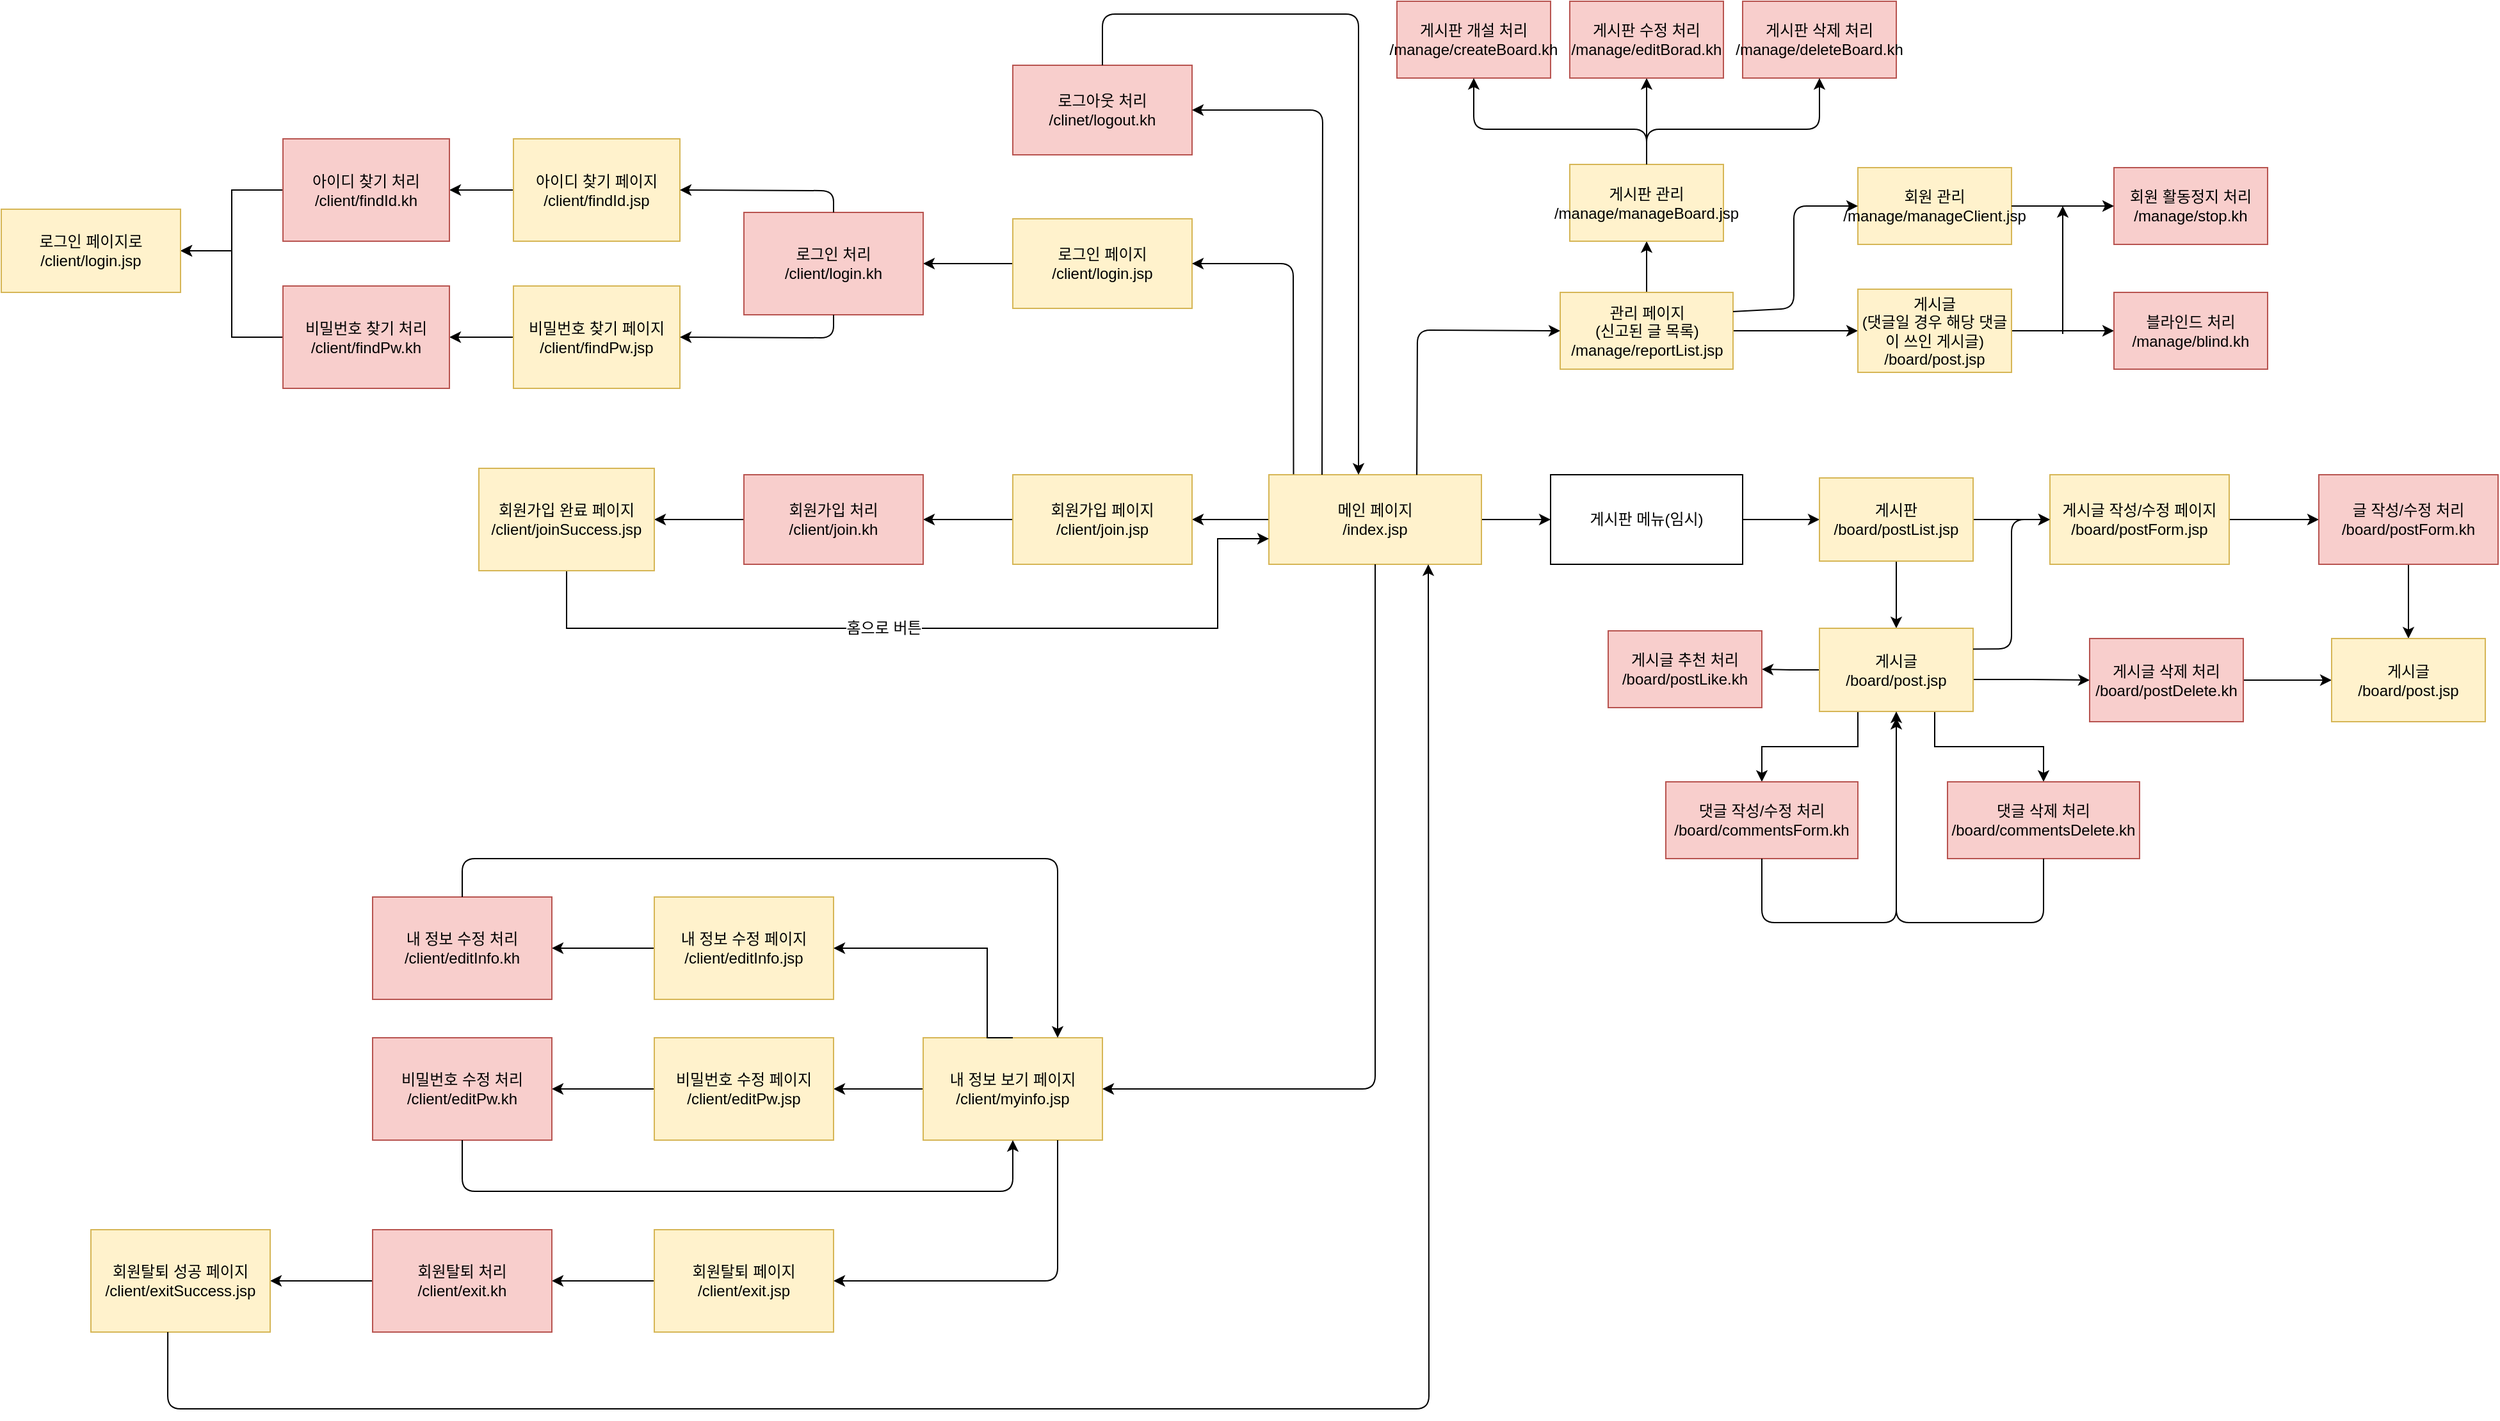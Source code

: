 <mxfile version="14.6.13" type="github">
  <diagram id="mC9mLiqQ_s6ltAapUeoM" name="Page-1">
    <mxGraphModel dx="2530" dy="1842" grid="1" gridSize="10" guides="1" tooltips="1" connect="1" arrows="1" fold="1" page="1" pageScale="1" pageWidth="827" pageHeight="1169" math="0" shadow="0">
      <root>
        <mxCell id="0" />
        <mxCell id="1" parent="0" />
        <mxCell id="nnKQ1JKZnjKHlzkCzVtV-10" value="" style="edgeStyle=orthogonalEdgeStyle;rounded=0;orthogonalLoop=1;jettySize=auto;html=1;" parent="1" source="joYM71LnYFRUX5e8SblC-1" target="Nu2AYAcBw3wLmnYxCcNV-2" edge="1">
          <mxGeometry relative="1" as="geometry" />
        </mxCell>
        <mxCell id="nnKQ1JKZnjKHlzkCzVtV-20" value="" style="edgeStyle=orthogonalEdgeStyle;rounded=0;orthogonalLoop=1;jettySize=auto;html=1;" parent="1" source="joYM71LnYFRUX5e8SblC-1" target="nnKQ1JKZnjKHlzkCzVtV-19" edge="1">
          <mxGeometry relative="1" as="geometry" />
        </mxCell>
        <mxCell id="joYM71LnYFRUX5e8SblC-1" value="&lt;div&gt;메인 페이지&lt;/div&gt;&lt;div&gt;/index.jsp&lt;br&gt;&lt;/div&gt;" style="rounded=0;whiteSpace=wrap;html=1;fillColor=#fff2cc;strokeColor=#d6b656;" parent="1" vertex="1">
          <mxGeometry x="450" y="250" width="166" height="70" as="geometry" />
        </mxCell>
        <mxCell id="Nu2AYAcBw3wLmnYxCcNV-13" value="" style="edgeStyle=orthogonalEdgeStyle;rounded=0;orthogonalLoop=1;jettySize=auto;html=1;" parent="1" source="Nu2AYAcBw3wLmnYxCcNV-1" target="Nu2AYAcBw3wLmnYxCcNV-12" edge="1">
          <mxGeometry relative="1" as="geometry" />
        </mxCell>
        <mxCell id="Nu2AYAcBw3wLmnYxCcNV-1" value="&lt;div&gt;로그인 페이지&lt;/div&gt;&lt;div&gt;/client/login.jsp&lt;br&gt;&lt;/div&gt;" style="rounded=0;whiteSpace=wrap;html=1;fillColor=#fff2cc;strokeColor=#d6b656;" parent="1" vertex="1">
          <mxGeometry x="250" y="50" width="140" height="70" as="geometry" />
        </mxCell>
        <mxCell id="Nu2AYAcBw3wLmnYxCcNV-6" value="" style="edgeStyle=orthogonalEdgeStyle;rounded=0;orthogonalLoop=1;jettySize=auto;html=1;" parent="1" source="Nu2AYAcBw3wLmnYxCcNV-2" target="Nu2AYAcBw3wLmnYxCcNV-5" edge="1">
          <mxGeometry relative="1" as="geometry" />
        </mxCell>
        <mxCell id="Nu2AYAcBw3wLmnYxCcNV-2" value="&lt;div&gt;회원가입 페이지&lt;/div&gt;&lt;div&gt;/client/join.jsp&lt;br&gt;&lt;/div&gt;" style="rounded=0;whiteSpace=wrap;html=1;fillColor=#fff2cc;strokeColor=#d6b656;" parent="1" vertex="1">
          <mxGeometry x="250" y="250" width="140" height="70" as="geometry" />
        </mxCell>
        <mxCell id="Nu2AYAcBw3wLmnYxCcNV-28" value="" style="edgeStyle=orthogonalEdgeStyle;rounded=0;orthogonalLoop=1;jettySize=auto;html=1;" parent="1" source="Nu2AYAcBw3wLmnYxCcNV-5" target="Nu2AYAcBw3wLmnYxCcNV-7" edge="1">
          <mxGeometry relative="1" as="geometry" />
        </mxCell>
        <mxCell id="Nu2AYAcBw3wLmnYxCcNV-5" value="&lt;div&gt;회원가입 처리&lt;br&gt;&lt;/div&gt;&lt;div&gt;/client/join.kh&lt;br&gt;&lt;/div&gt;" style="rounded=0;whiteSpace=wrap;html=1;fillColor=#f8cecc;strokeColor=#b85450;" parent="1" vertex="1">
          <mxGeometry x="40" y="250" width="140" height="70" as="geometry" />
        </mxCell>
        <mxCell id="Nu2AYAcBw3wLmnYxCcNV-10" value="&lt;font style=&quot;font-size: 12px&quot;&gt;홈으로 버튼&lt;/font&gt;" style="edgeStyle=orthogonalEdgeStyle;rounded=0;orthogonalLoop=1;jettySize=auto;html=1;exitX=0.5;exitY=0;exitDx=0;exitDy=0;" parent="1" source="Nu2AYAcBw3wLmnYxCcNV-7" edge="1">
          <mxGeometry relative="1" as="geometry">
            <mxPoint x="450" y="300" as="targetPoint" />
            <Array as="points">
              <mxPoint x="-98" y="370" />
              <mxPoint x="410" y="370" />
              <mxPoint x="410" y="300" />
              <mxPoint x="450" y="300" />
            </Array>
          </mxGeometry>
        </mxCell>
        <mxCell id="Nu2AYAcBw3wLmnYxCcNV-7" value="&lt;div&gt;회원가입 완료 페이지&lt;/div&gt;&lt;div&gt;/client/joinSuccess.jsp&lt;br&gt;&lt;/div&gt;" style="rounded=0;whiteSpace=wrap;html=1;fillColor=#fff2cc;strokeColor=#d6b656;" parent="1" vertex="1">
          <mxGeometry x="-167" y="245" width="137" height="80" as="geometry" />
        </mxCell>
        <mxCell id="Nu2AYAcBw3wLmnYxCcNV-12" value="&lt;div&gt;로그인 처리&lt;/div&gt;&lt;div&gt;/client/login.kh&lt;br&gt;&lt;/div&gt;" style="rounded=0;whiteSpace=wrap;html=1;fillColor=#f8cecc;strokeColor=#b85450;" parent="1" vertex="1">
          <mxGeometry x="40" y="45" width="140" height="80" as="geometry" />
        </mxCell>
        <mxCell id="Nu2AYAcBw3wLmnYxCcNV-21" value="" style="edgeStyle=orthogonalEdgeStyle;rounded=0;orthogonalLoop=1;jettySize=auto;html=1;" parent="1" source="Nu2AYAcBw3wLmnYxCcNV-15" target="Nu2AYAcBw3wLmnYxCcNV-17" edge="1">
          <mxGeometry relative="1" as="geometry" />
        </mxCell>
        <mxCell id="Nu2AYAcBw3wLmnYxCcNV-15" value="&lt;div&gt;아이디 찾기 페이지&lt;br&gt;&lt;/div&gt;&lt;div&gt;/client/findId.jsp&lt;br&gt;&lt;/div&gt;" style="rounded=0;whiteSpace=wrap;html=1;fillColor=#fff2cc;strokeColor=#d6b656;" parent="1" vertex="1">
          <mxGeometry x="-140" y="-12.5" width="130" height="80" as="geometry" />
        </mxCell>
        <mxCell id="Nu2AYAcBw3wLmnYxCcNV-22" value="" style="edgeStyle=orthogonalEdgeStyle;rounded=0;orthogonalLoop=1;jettySize=auto;html=1;" parent="1" source="Nu2AYAcBw3wLmnYxCcNV-16" target="Nu2AYAcBw3wLmnYxCcNV-18" edge="1">
          <mxGeometry relative="1" as="geometry" />
        </mxCell>
        <mxCell id="Nu2AYAcBw3wLmnYxCcNV-16" value="&lt;div&gt;비밀번호 찾기 페이지&lt;br&gt;&lt;/div&gt;&lt;div&gt;/client/findPw.jsp&lt;br&gt;&lt;/div&gt;" style="rounded=0;whiteSpace=wrap;html=1;fillColor=#fff2cc;strokeColor=#d6b656;" parent="1" vertex="1">
          <mxGeometry x="-140" y="102.5" width="130" height="80" as="geometry" />
        </mxCell>
        <mxCell id="Nu2AYAcBw3wLmnYxCcNV-25" value="" style="edgeStyle=orthogonalEdgeStyle;rounded=0;orthogonalLoop=1;jettySize=auto;html=1;" parent="1" source="Nu2AYAcBw3wLmnYxCcNV-17" target="Nu2AYAcBw3wLmnYxCcNV-24" edge="1">
          <mxGeometry relative="1" as="geometry" />
        </mxCell>
        <mxCell id="Nu2AYAcBw3wLmnYxCcNV-17" value="&lt;div&gt;아이디 찾기 처리&lt;br&gt;&lt;/div&gt;&lt;div&gt;/client/findId.kh&lt;br&gt;&lt;/div&gt;" style="rounded=0;whiteSpace=wrap;html=1;fillColor=#f8cecc;strokeColor=#b85450;" parent="1" vertex="1">
          <mxGeometry x="-320" y="-12.5" width="130" height="80" as="geometry" />
        </mxCell>
        <mxCell id="Nu2AYAcBw3wLmnYxCcNV-26" value="" style="edgeStyle=orthogonalEdgeStyle;rounded=0;orthogonalLoop=1;jettySize=auto;html=1;" parent="1" source="Nu2AYAcBw3wLmnYxCcNV-18" target="Nu2AYAcBw3wLmnYxCcNV-24" edge="1">
          <mxGeometry relative="1" as="geometry" />
        </mxCell>
        <mxCell id="Nu2AYAcBw3wLmnYxCcNV-18" value="&lt;div&gt;비밀번호 찾기 처리&lt;br&gt;&lt;/div&gt;&lt;div&gt;/client/findPw.kh&lt;br&gt;&lt;/div&gt;" style="rounded=0;whiteSpace=wrap;html=1;fillColor=#f8cecc;strokeColor=#b85450;" parent="1" vertex="1">
          <mxGeometry x="-320" y="102.5" width="130" height="80" as="geometry" />
        </mxCell>
        <mxCell id="Nu2AYAcBw3wLmnYxCcNV-24" value="&lt;div&gt;로그인 페이지로&lt;/div&gt;&lt;div&gt;/client/login.jsp&lt;br&gt;&lt;/div&gt;" style="rounded=0;whiteSpace=wrap;html=1;fillColor=#fff2cc;strokeColor=#d6b656;" parent="1" vertex="1">
          <mxGeometry x="-540" y="42.5" width="140" height="65" as="geometry" />
        </mxCell>
        <mxCell id="QGhlJYClcwNzzbrt0RkC-1" value="" style="edgeStyle=orthogonalEdgeStyle;rounded=0;orthogonalLoop=1;jettySize=auto;html=1;" parent="1" source="Nu2AYAcBw3wLmnYxCcNV-31" target="Nu2AYAcBw3wLmnYxCcNV-33" edge="1">
          <mxGeometry relative="1" as="geometry" />
        </mxCell>
        <mxCell id="Nu2AYAcBw3wLmnYxCcNV-31" value="&lt;div&gt;내 정보 보기 페이지&lt;br&gt;&lt;/div&gt;&lt;div&gt;/client/myinfo.jsp&lt;br&gt;&lt;/div&gt;" style="rounded=0;whiteSpace=wrap;html=1;fillColor=#fff2cc;strokeColor=#d6b656;" parent="1" vertex="1">
          <mxGeometry x="180" y="690" width="140" height="80" as="geometry" />
        </mxCell>
        <mxCell id="nnKQ1JKZnjKHlzkCzVtV-5" value="" style="edgeStyle=orthogonalEdgeStyle;rounded=0;orthogonalLoop=1;jettySize=auto;html=1;" parent="1" source="Nu2AYAcBw3wLmnYxCcNV-32" target="Nu2AYAcBw3wLmnYxCcNV-37" edge="1">
          <mxGeometry relative="1" as="geometry" />
        </mxCell>
        <mxCell id="Nu2AYAcBw3wLmnYxCcNV-32" value="&lt;div&gt;회원탈퇴 페이지&lt;br&gt;&lt;/div&gt;&lt;div&gt;/client/exit.jsp&lt;br&gt;&lt;/div&gt;" style="rounded=0;whiteSpace=wrap;html=1;fillColor=#fff2cc;strokeColor=#d6b656;" parent="1" vertex="1">
          <mxGeometry x="-30" y="840" width="140" height="80" as="geometry" />
        </mxCell>
        <mxCell id="QGhlJYClcwNzzbrt0RkC-2" value="" style="edgeStyle=orthogonalEdgeStyle;rounded=0;orthogonalLoop=1;jettySize=auto;html=1;" parent="1" source="Nu2AYAcBw3wLmnYxCcNV-33" target="Nu2AYAcBw3wLmnYxCcNV-36" edge="1">
          <mxGeometry relative="1" as="geometry" />
        </mxCell>
        <mxCell id="Nu2AYAcBw3wLmnYxCcNV-33" value="&lt;div&gt;비밀번호 수정 페이지&lt;br&gt;&lt;/div&gt;&lt;div&gt;/client/editPw.jsp&lt;br&gt;&lt;/div&gt;" style="rounded=0;whiteSpace=wrap;html=1;fillColor=#fff2cc;strokeColor=#d6b656;" parent="1" vertex="1">
          <mxGeometry x="-30" y="690" width="140" height="80" as="geometry" />
        </mxCell>
        <mxCell id="QGhlJYClcwNzzbrt0RkC-6" value="" style="edgeStyle=orthogonalEdgeStyle;rounded=0;orthogonalLoop=1;jettySize=auto;html=1;" parent="1" source="Nu2AYAcBw3wLmnYxCcNV-34" target="Nu2AYAcBw3wLmnYxCcNV-35" edge="1">
          <mxGeometry relative="1" as="geometry" />
        </mxCell>
        <mxCell id="Nu2AYAcBw3wLmnYxCcNV-34" value="&lt;div&gt;내 정보 수정 페이지&lt;br&gt;&lt;/div&gt;&lt;div&gt;/client/editInfo.jsp&lt;br&gt;&lt;/div&gt;" style="rounded=0;whiteSpace=wrap;html=1;fillColor=#fff2cc;strokeColor=#d6b656;" parent="1" vertex="1">
          <mxGeometry x="-30" y="580" width="140" height="80" as="geometry" />
        </mxCell>
        <mxCell id="Nu2AYAcBw3wLmnYxCcNV-35" value="&lt;div&gt;내 정보 수정 처리&lt;br&gt;&lt;/div&gt;&lt;div&gt;/client/editInfo.kh&lt;br&gt;&lt;/div&gt;" style="rounded=0;whiteSpace=wrap;html=1;fillColor=#f8cecc;strokeColor=#b85450;" parent="1" vertex="1">
          <mxGeometry x="-250" y="580" width="140" height="80" as="geometry" />
        </mxCell>
        <mxCell id="Nu2AYAcBw3wLmnYxCcNV-36" value="&lt;div&gt;비밀번호 수정 처리&lt;br&gt;&lt;/div&gt;&lt;div&gt;/client/editPw.kh&lt;br&gt;&lt;/div&gt;" style="rounded=0;whiteSpace=wrap;html=1;fillColor=#f8cecc;strokeColor=#b85450;" parent="1" vertex="1">
          <mxGeometry x="-250" y="690" width="140" height="80" as="geometry" />
        </mxCell>
        <mxCell id="nnKQ1JKZnjKHlzkCzVtV-7" value="" style="edgeStyle=orthogonalEdgeStyle;rounded=0;orthogonalLoop=1;jettySize=auto;html=1;" parent="1" source="Nu2AYAcBw3wLmnYxCcNV-37" target="nnKQ1JKZnjKHlzkCzVtV-6" edge="1">
          <mxGeometry relative="1" as="geometry" />
        </mxCell>
        <mxCell id="Nu2AYAcBw3wLmnYxCcNV-37" value="&lt;div&gt;회원탈퇴 처리&lt;br&gt;&lt;/div&gt;&lt;div&gt;/client/exit.kh&lt;br&gt;&lt;/div&gt;" style="rounded=0;whiteSpace=wrap;html=1;fillColor=#f8cecc;strokeColor=#b85450;" parent="1" vertex="1">
          <mxGeometry x="-250" y="840" width="140" height="80" as="geometry" />
        </mxCell>
        <mxCell id="QGhlJYClcwNzzbrt0RkC-5" value="" style="endArrow=classic;html=1;rounded=0;edgeStyle=orthogonalEdgeStyle;exitX=0.5;exitY=0;exitDx=0;exitDy=0;entryX=1;entryY=0.5;entryDx=0;entryDy=0;" parent="1" source="Nu2AYAcBw3wLmnYxCcNV-31" target="Nu2AYAcBw3wLmnYxCcNV-34" edge="1">
          <mxGeometry width="50" height="50" relative="1" as="geometry">
            <mxPoint x="200" y="625" as="sourcePoint" />
            <mxPoint x="250" y="575" as="targetPoint" />
            <Array as="points">
              <mxPoint x="230" y="690" />
              <mxPoint x="230" y="620" />
            </Array>
          </mxGeometry>
        </mxCell>
        <mxCell id="nnKQ1JKZnjKHlzkCzVtV-1" value="" style="endArrow=classic;html=1;exitX=0.5;exitY=1;exitDx=0;exitDy=0;entryX=1;entryY=0.5;entryDx=0;entryDy=0;" parent="1" source="joYM71LnYFRUX5e8SblC-1" target="Nu2AYAcBw3wLmnYxCcNV-31" edge="1">
          <mxGeometry width="50" height="50" relative="1" as="geometry">
            <mxPoint x="550" y="620" as="sourcePoint" />
            <mxPoint x="460" y="730" as="targetPoint" />
            <Array as="points">
              <mxPoint x="533" y="730" />
            </Array>
          </mxGeometry>
        </mxCell>
        <mxCell id="nnKQ1JKZnjKHlzkCzVtV-2" value="" style="endArrow=classic;html=1;exitX=0.5;exitY=0;exitDx=0;exitDy=0;entryX=0.75;entryY=0;entryDx=0;entryDy=0;" parent="1" source="Nu2AYAcBw3wLmnYxCcNV-35" target="Nu2AYAcBw3wLmnYxCcNV-31" edge="1">
          <mxGeometry width="50" height="50" relative="1" as="geometry">
            <mxPoint x="-350" y="585" as="sourcePoint" />
            <mxPoint x="-300" y="535" as="targetPoint" />
            <Array as="points">
              <mxPoint x="-180" y="550" />
              <mxPoint x="285" y="550" />
            </Array>
          </mxGeometry>
        </mxCell>
        <mxCell id="nnKQ1JKZnjKHlzkCzVtV-3" value="" style="endArrow=classic;html=1;exitX=0.5;exitY=1;exitDx=0;exitDy=0;entryX=0.5;entryY=1;entryDx=0;entryDy=0;" parent="1" source="Nu2AYAcBw3wLmnYxCcNV-36" target="Nu2AYAcBw3wLmnYxCcNV-31" edge="1">
          <mxGeometry width="50" height="50" relative="1" as="geometry">
            <mxPoint x="16" y="843" as="sourcePoint" />
            <mxPoint x="66" y="793" as="targetPoint" />
            <Array as="points">
              <mxPoint x="-180" y="810" />
              <mxPoint x="250" y="810" />
            </Array>
          </mxGeometry>
        </mxCell>
        <mxCell id="nnKQ1JKZnjKHlzkCzVtV-4" value="" style="endArrow=classic;html=1;exitX=0.75;exitY=1;exitDx=0;exitDy=0;entryX=1;entryY=0.5;entryDx=0;entryDy=0;" parent="1" source="Nu2AYAcBw3wLmnYxCcNV-31" target="Nu2AYAcBw3wLmnYxCcNV-32" edge="1">
          <mxGeometry width="50" height="50" relative="1" as="geometry">
            <mxPoint x="226.5" y="910" as="sourcePoint" />
            <mxPoint x="276.5" y="860" as="targetPoint" />
            <Array as="points">
              <mxPoint x="285" y="880" />
            </Array>
          </mxGeometry>
        </mxCell>
        <mxCell id="nnKQ1JKZnjKHlzkCzVtV-6" value="&lt;div&gt;회원탈퇴 성공 페이지&lt;/div&gt;&lt;div&gt;/client/exitSuccess.jsp&lt;br&gt;&lt;/div&gt;" style="rounded=0;whiteSpace=wrap;html=1;fillColor=#fff2cc;strokeColor=#d6b656;" parent="1" vertex="1">
          <mxGeometry x="-470" y="840" width="140" height="80" as="geometry" />
        </mxCell>
        <mxCell id="nnKQ1JKZnjKHlzkCzVtV-8" value="" style="endArrow=classic;html=1;exitX=0.429;exitY=1;exitDx=0;exitDy=0;exitPerimeter=0;entryX=0.75;entryY=1;entryDx=0;entryDy=0;" parent="1" source="nnKQ1JKZnjKHlzkCzVtV-6" target="joYM71LnYFRUX5e8SblC-1" edge="1">
          <mxGeometry width="50" height="50" relative="1" as="geometry">
            <mxPoint x="-320" y="1010" as="sourcePoint" />
            <mxPoint x="440" y="880" as="targetPoint" />
            <Array as="points">
              <mxPoint x="-410" y="980" />
              <mxPoint x="575" y="980" />
            </Array>
          </mxGeometry>
        </mxCell>
        <mxCell id="nnKQ1JKZnjKHlzkCzVtV-11" value="" style="endArrow=classic;html=1;entryX=1;entryY=0.5;entryDx=0;entryDy=0;" parent="1" source="Nu2AYAcBw3wLmnYxCcNV-12" target="Nu2AYAcBw3wLmnYxCcNV-15" edge="1">
          <mxGeometry width="50" height="50" relative="1" as="geometry">
            <mxPoint x="50" y="10" as="sourcePoint" />
            <mxPoint x="100" y="-40" as="targetPoint" />
            <Array as="points">
              <mxPoint x="110" y="28" />
            </Array>
          </mxGeometry>
        </mxCell>
        <mxCell id="nnKQ1JKZnjKHlzkCzVtV-12" value="" style="endArrow=classic;html=1;exitX=0.5;exitY=1;exitDx=0;exitDy=0;entryX=1;entryY=0.5;entryDx=0;entryDy=0;" parent="1" source="Nu2AYAcBw3wLmnYxCcNV-12" target="Nu2AYAcBw3wLmnYxCcNV-16" edge="1">
          <mxGeometry width="50" height="50" relative="1" as="geometry">
            <mxPoint x="50" y="10" as="sourcePoint" />
            <mxPoint x="100" y="-40" as="targetPoint" />
            <Array as="points">
              <mxPoint x="110" y="143" />
            </Array>
          </mxGeometry>
        </mxCell>
        <mxCell id="nnKQ1JKZnjKHlzkCzVtV-15" value="" style="endArrow=classic;html=1;exitX=0.116;exitY=-0.005;exitDx=0;exitDy=0;exitPerimeter=0;entryX=1;entryY=0.5;entryDx=0;entryDy=0;" parent="1" source="joYM71LnYFRUX5e8SblC-1" target="Nu2AYAcBw3wLmnYxCcNV-1" edge="1">
          <mxGeometry width="50" height="50" relative="1" as="geometry">
            <mxPoint x="380" y="10" as="sourcePoint" />
            <mxPoint x="550" y="-140" as="targetPoint" />
            <Array as="points">
              <mxPoint x="469" y="85" />
            </Array>
          </mxGeometry>
        </mxCell>
        <mxCell id="nnKQ1JKZnjKHlzkCzVtV-16" value="&lt;div&gt;로그아웃 처리&lt;/div&gt;&lt;div&gt;/clinet/logout.kh&lt;br&gt;&lt;/div&gt;" style="rounded=0;whiteSpace=wrap;html=1;fillColor=#f8cecc;strokeColor=#b85450;" parent="1" vertex="1">
          <mxGeometry x="250" y="-70" width="140" height="70" as="geometry" />
        </mxCell>
        <mxCell id="nnKQ1JKZnjKHlzkCzVtV-17" value="" style="endArrow=classic;html=1;exitX=0.25;exitY=0;exitDx=0;exitDy=0;entryX=1;entryY=0.5;entryDx=0;entryDy=0;" parent="1" source="joYM71LnYFRUX5e8SblC-1" target="nnKQ1JKZnjKHlzkCzVtV-16" edge="1">
          <mxGeometry width="50" height="50" relative="1" as="geometry">
            <mxPoint x="520" y="-30" as="sourcePoint" />
            <mxPoint x="590" y="-100" as="targetPoint" />
            <Array as="points">
              <mxPoint x="492" y="-35" />
            </Array>
          </mxGeometry>
        </mxCell>
        <mxCell id="nnKQ1JKZnjKHlzkCzVtV-18" value="" style="endArrow=classic;html=1;exitX=0.5;exitY=0;exitDx=0;exitDy=0;" parent="1" source="nnKQ1JKZnjKHlzkCzVtV-16" edge="1">
          <mxGeometry width="50" height="50" relative="1" as="geometry">
            <mxPoint x="470" y="-110" as="sourcePoint" />
            <mxPoint x="520" y="250" as="targetPoint" />
            <Array as="points">
              <mxPoint x="320" y="-110" />
              <mxPoint x="520" y="-110" />
            </Array>
          </mxGeometry>
        </mxCell>
        <mxCell id="R1qjKSbSTeQgbjsGCtFt-1" value="" style="edgeStyle=orthogonalEdgeStyle;rounded=0;orthogonalLoop=1;jettySize=auto;html=1;" parent="1" source="nnKQ1JKZnjKHlzkCzVtV-19" target="nnKQ1JKZnjKHlzkCzVtV-21" edge="1">
          <mxGeometry relative="1" as="geometry" />
        </mxCell>
        <mxCell id="nnKQ1JKZnjKHlzkCzVtV-19" value="게시판 메뉴(임시)" style="rounded=0;whiteSpace=wrap;html=1;" parent="1" vertex="1">
          <mxGeometry x="670" y="250" width="150" height="70" as="geometry" />
        </mxCell>
        <mxCell id="R1qjKSbSTeQgbjsGCtFt-2" value="" style="edgeStyle=orthogonalEdgeStyle;rounded=0;orthogonalLoop=1;jettySize=auto;html=1;" parent="1" source="nnKQ1JKZnjKHlzkCzVtV-21" target="nnKQ1JKZnjKHlzkCzVtV-22" edge="1">
          <mxGeometry relative="1" as="geometry" />
        </mxCell>
        <mxCell id="R1qjKSbSTeQgbjsGCtFt-3" value="" style="edgeStyle=orthogonalEdgeStyle;rounded=0;orthogonalLoop=1;jettySize=auto;html=1;" parent="1" source="nnKQ1JKZnjKHlzkCzVtV-21" target="nnKQ1JKZnjKHlzkCzVtV-24" edge="1">
          <mxGeometry relative="1" as="geometry" />
        </mxCell>
        <mxCell id="nnKQ1JKZnjKHlzkCzVtV-21" value="&lt;div&gt;게시판&lt;/div&gt;&lt;div&gt;/board/postList.jsp&lt;/div&gt;" style="rounded=0;whiteSpace=wrap;html=1;fillColor=#fff2cc;strokeColor=#d6b656;" parent="1" vertex="1">
          <mxGeometry x="880" y="252.5" width="120" height="65" as="geometry" />
        </mxCell>
        <mxCell id="R1qjKSbSTeQgbjsGCtFt-4" value="" style="edgeStyle=orthogonalEdgeStyle;rounded=0;orthogonalLoop=1;jettySize=auto;html=1;" parent="1" source="nnKQ1JKZnjKHlzkCzVtV-22" target="nnKQ1JKZnjKHlzkCzVtV-23" edge="1">
          <mxGeometry relative="1" as="geometry" />
        </mxCell>
        <mxCell id="R1qjKSbSTeQgbjsGCtFt-5" value="" style="edgeStyle=orthogonalEdgeStyle;rounded=0;orthogonalLoop=1;jettySize=auto;html=1;exitX=1;exitY=0.615;exitDx=0;exitDy=0;exitPerimeter=0;" parent="1" source="nnKQ1JKZnjKHlzkCzVtV-24" target="nnKQ1JKZnjKHlzkCzVtV-25" edge="1">
          <mxGeometry relative="1" as="geometry">
            <mxPoint x="1010" y="413" as="sourcePoint" />
          </mxGeometry>
        </mxCell>
        <mxCell id="nnKQ1JKZnjKHlzkCzVtV-22" value="&lt;div&gt;게시글 작성/수정 페이지&lt;/div&gt;&lt;div&gt;/board/postForm.jsp&lt;br&gt;&lt;/div&gt;" style="rounded=0;whiteSpace=wrap;html=1;fillColor=#fff2cc;strokeColor=#d6b656;" parent="1" vertex="1">
          <mxGeometry x="1060" y="250" width="140" height="70" as="geometry" />
        </mxCell>
        <mxCell id="R1qjKSbSTeQgbjsGCtFt-13" value="" style="edgeStyle=orthogonalEdgeStyle;rounded=0;orthogonalLoop=1;jettySize=auto;html=1;" parent="1" source="nnKQ1JKZnjKHlzkCzVtV-23" target="R1qjKSbSTeQgbjsGCtFt-12" edge="1">
          <mxGeometry relative="1" as="geometry" />
        </mxCell>
        <mxCell id="nnKQ1JKZnjKHlzkCzVtV-23" value="&lt;div&gt;글 작성/수정 처리&lt;br&gt;&lt;/div&gt;&lt;div&gt;/board/postForm.kh&lt;br&gt;&lt;/div&gt;" style="rounded=0;whiteSpace=wrap;html=1;fillColor=#f8cecc;strokeColor=#b85450;" parent="1" vertex="1">
          <mxGeometry x="1270" y="250" width="140" height="70" as="geometry" />
        </mxCell>
        <mxCell id="R1qjKSbSTeQgbjsGCtFt-6" value="" style="edgeStyle=orthogonalEdgeStyle;rounded=0;orthogonalLoop=1;jettySize=auto;html=1;exitX=0.75;exitY=1;exitDx=0;exitDy=0;" parent="1" source="nnKQ1JKZnjKHlzkCzVtV-24" target="nnKQ1JKZnjKHlzkCzVtV-27" edge="1">
          <mxGeometry relative="1" as="geometry" />
        </mxCell>
        <mxCell id="R1qjKSbSTeQgbjsGCtFt-7" value="" style="edgeStyle=orthogonalEdgeStyle;rounded=0;orthogonalLoop=1;jettySize=auto;html=1;entryX=0.5;entryY=0;entryDx=0;entryDy=0;exitX=0.25;exitY=1;exitDx=0;exitDy=0;" parent="1" source="nnKQ1JKZnjKHlzkCzVtV-24" target="nnKQ1JKZnjKHlzkCzVtV-26" edge="1">
          <mxGeometry relative="1" as="geometry" />
        </mxCell>
        <mxCell id="R1qjKSbSTeQgbjsGCtFt-16" value="" style="edgeStyle=orthogonalEdgeStyle;rounded=0;orthogonalLoop=1;jettySize=auto;html=1;" parent="1" source="nnKQ1JKZnjKHlzkCzVtV-24" target="R1qjKSbSTeQgbjsGCtFt-15" edge="1">
          <mxGeometry relative="1" as="geometry" />
        </mxCell>
        <mxCell id="nnKQ1JKZnjKHlzkCzVtV-24" value="&lt;div&gt;게시글&lt;/div&gt;&lt;div&gt;/board/post.jsp&lt;/div&gt;" style="rounded=0;whiteSpace=wrap;html=1;fillColor=#fff2cc;strokeColor=#d6b656;" parent="1" vertex="1">
          <mxGeometry x="880" y="370" width="120" height="65" as="geometry" />
        </mxCell>
        <mxCell id="R1qjKSbSTeQgbjsGCtFt-14" value="" style="edgeStyle=orthogonalEdgeStyle;rounded=0;orthogonalLoop=1;jettySize=auto;html=1;" parent="1" source="nnKQ1JKZnjKHlzkCzVtV-25" target="R1qjKSbSTeQgbjsGCtFt-12" edge="1">
          <mxGeometry relative="1" as="geometry" />
        </mxCell>
        <mxCell id="nnKQ1JKZnjKHlzkCzVtV-25" value="&lt;div&gt;게시글 삭제 처리&lt;/div&gt;&lt;div&gt;/board/postDelete.kh&lt;br&gt;&lt;/div&gt;" style="rounded=0;whiteSpace=wrap;html=1;fillColor=#f8cecc;strokeColor=#b85450;" parent="1" vertex="1">
          <mxGeometry x="1091" y="378" width="120" height="65" as="geometry" />
        </mxCell>
        <mxCell id="nnKQ1JKZnjKHlzkCzVtV-26" value="&lt;div&gt;댓글 작성/수정 처리&lt;/div&gt;&lt;div&gt;/board/commentsForm.kh&lt;br&gt;&lt;/div&gt;" style="rounded=0;whiteSpace=wrap;html=1;fillColor=#f8cecc;strokeColor=#b85450;" parent="1" vertex="1">
          <mxGeometry x="760" y="490" width="150" height="60" as="geometry" />
        </mxCell>
        <mxCell id="nnKQ1JKZnjKHlzkCzVtV-27" value="&lt;div&gt;댓글 삭제 처리&lt;/div&gt;&lt;div&gt;/board/commentsDelete.kh&lt;br&gt;&lt;/div&gt;" style="rounded=0;whiteSpace=wrap;html=1;fillColor=#f8cecc;strokeColor=#b85450;" parent="1" vertex="1">
          <mxGeometry x="980" y="490" width="150" height="60" as="geometry" />
        </mxCell>
        <mxCell id="R1qjKSbSTeQgbjsGCtFt-8" value="" style="endArrow=classic;html=1;exitX=1;exitY=0.25;exitDx=0;exitDy=0;entryX=0;entryY=0.5;entryDx=0;entryDy=0;" parent="1" source="nnKQ1JKZnjKHlzkCzVtV-24" target="nnKQ1JKZnjKHlzkCzVtV-22" edge="1">
          <mxGeometry width="50" height="50" relative="1" as="geometry">
            <mxPoint x="1030" y="400" as="sourcePoint" />
            <mxPoint x="1030" y="290" as="targetPoint" />
            <Array as="points">
              <mxPoint x="1030" y="386" />
              <mxPoint x="1030" y="285" />
            </Array>
          </mxGeometry>
        </mxCell>
        <mxCell id="R1qjKSbSTeQgbjsGCtFt-9" value="" style="endArrow=classic;html=1;exitX=0.5;exitY=1;exitDx=0;exitDy=0;entryX=0.5;entryY=1;entryDx=0;entryDy=0;" parent="1" source="nnKQ1JKZnjKHlzkCzVtV-27" target="nnKQ1JKZnjKHlzkCzVtV-24" edge="1">
          <mxGeometry width="50" height="50" relative="1" as="geometry">
            <mxPoint x="1090" y="370" as="sourcePoint" />
            <mxPoint x="1055" y="640" as="targetPoint" />
            <Array as="points">
              <mxPoint x="1055" y="600" />
              <mxPoint x="940" y="600" />
            </Array>
          </mxGeometry>
        </mxCell>
        <mxCell id="R1qjKSbSTeQgbjsGCtFt-10" value="" style="endArrow=classic;html=1;" parent="1" edge="1">
          <mxGeometry width="50" height="50" relative="1" as="geometry">
            <mxPoint x="835" y="550" as="sourcePoint" />
            <mxPoint x="940" y="440" as="targetPoint" />
            <Array as="points">
              <mxPoint x="835" y="600" />
              <mxPoint x="940" y="600" />
            </Array>
          </mxGeometry>
        </mxCell>
        <mxCell id="R1qjKSbSTeQgbjsGCtFt-12" value="&lt;div&gt;게시글&lt;/div&gt;&lt;div&gt;/board/post.jsp&lt;/div&gt;" style="rounded=0;whiteSpace=wrap;html=1;fillColor=#fff2cc;strokeColor=#d6b656;" parent="1" vertex="1">
          <mxGeometry x="1280" y="378" width="120" height="65" as="geometry" />
        </mxCell>
        <mxCell id="R1qjKSbSTeQgbjsGCtFt-15" value="&lt;div&gt;게시글 추천 처리&lt;br&gt;&lt;/div&gt;&lt;div&gt;/board/postLike.kh&lt;br&gt;&lt;/div&gt;" style="rounded=0;whiteSpace=wrap;html=1;fillColor=#f8cecc;strokeColor=#b85450;" parent="1" vertex="1">
          <mxGeometry x="715" y="372" width="120" height="60" as="geometry" />
        </mxCell>
        <mxCell id="zA-9McpOUw8L5y3S4UUD-3" value="" style="edgeStyle=orthogonalEdgeStyle;rounded=0;orthogonalLoop=1;jettySize=auto;html=1;" parent="1" source="R1qjKSbSTeQgbjsGCtFt-19" target="zA-9McpOUw8L5y3S4UUD-1" edge="1">
          <mxGeometry relative="1" as="geometry" />
        </mxCell>
        <mxCell id="zA-9McpOUw8L5y3S4UUD-4" value="" style="edgeStyle=orthogonalEdgeStyle;rounded=0;orthogonalLoop=1;jettySize=auto;html=1;" parent="1" source="R1qjKSbSTeQgbjsGCtFt-19" target="R1qjKSbSTeQgbjsGCtFt-21" edge="1">
          <mxGeometry relative="1" as="geometry" />
        </mxCell>
        <mxCell id="R1qjKSbSTeQgbjsGCtFt-19" value="&lt;div&gt;관리 페이지&lt;/div&gt;&lt;div&gt;(신고된 글 목록)&lt;br&gt;&lt;/div&gt;&lt;div&gt;/manage/reportList.jsp&lt;br&gt;&lt;/div&gt;" style="rounded=0;whiteSpace=wrap;html=1;fillColor=#fff2cc;strokeColor=#d6b656;" parent="1" vertex="1">
          <mxGeometry x="677.5" y="107.5" width="135" height="60" as="geometry" />
        </mxCell>
        <mxCell id="R1qjKSbSTeQgbjsGCtFt-20" value="" style="endArrow=classic;html=1;exitX=0.696;exitY=0.002;exitDx=0;exitDy=0;exitPerimeter=0;entryX=0;entryY=0.5;entryDx=0;entryDy=0;" parent="1" source="joYM71LnYFRUX5e8SblC-1" target="R1qjKSbSTeQgbjsGCtFt-19" edge="1">
          <mxGeometry width="50" height="50" relative="1" as="geometry">
            <mxPoint x="900" y="170" as="sourcePoint" />
            <mxPoint x="950" y="120" as="targetPoint" />
            <Array as="points">
              <mxPoint x="566" y="137" />
            </Array>
          </mxGeometry>
        </mxCell>
        <mxCell id="R1qjKSbSTeQgbjsGCtFt-24" value="" style="edgeStyle=orthogonalEdgeStyle;rounded=0;orthogonalLoop=1;jettySize=auto;html=1;" parent="1" source="R1qjKSbSTeQgbjsGCtFt-21" target="R1qjKSbSTeQgbjsGCtFt-23" edge="1">
          <mxGeometry relative="1" as="geometry" />
        </mxCell>
        <mxCell id="R1qjKSbSTeQgbjsGCtFt-21" value="&lt;div&gt;게시글&lt;/div&gt;&lt;div&gt;(댓글일 경우 해당 댓글이 쓰인 게시글)&lt;br&gt;&lt;/div&gt;&lt;div&gt;/board/post.jsp&lt;/div&gt;" style="rounded=0;whiteSpace=wrap;html=1;fillColor=#fff2cc;strokeColor=#d6b656;" parent="1" vertex="1">
          <mxGeometry x="910" y="105" width="120" height="65" as="geometry" />
        </mxCell>
        <mxCell id="R1qjKSbSTeQgbjsGCtFt-23" value="&lt;div&gt;블라인드 처리&lt;/div&gt;&lt;div&gt;/manage/blind.kh&lt;br&gt;&lt;/div&gt;" style="rounded=0;whiteSpace=wrap;html=1;fillColor=#f8cecc;strokeColor=#b85450;" parent="1" vertex="1">
          <mxGeometry x="1110" y="107.5" width="120" height="60" as="geometry" />
        </mxCell>
        <mxCell id="R1qjKSbSTeQgbjsGCtFt-25" value="&lt;div&gt;회원 활동정지 처리&lt;/div&gt;&lt;div&gt;/manage/stop.kh&lt;br&gt;&lt;/div&gt;" style="rounded=0;whiteSpace=wrap;html=1;fillColor=#f8cecc;strokeColor=#b85450;" parent="1" vertex="1">
          <mxGeometry x="1110" y="10" width="120" height="60" as="geometry" />
        </mxCell>
        <mxCell id="zA-9McpOUw8L5y3S4UUD-12" value="" style="edgeStyle=orthogonalEdgeStyle;rounded=0;orthogonalLoop=1;jettySize=auto;html=1;" parent="1" source="zA-9McpOUw8L5y3S4UUD-1" target="zA-9McpOUw8L5y3S4UUD-10" edge="1">
          <mxGeometry relative="1" as="geometry" />
        </mxCell>
        <mxCell id="zA-9McpOUw8L5y3S4UUD-1" value="&lt;div&gt;게시판 관리&lt;br&gt;&lt;/div&gt;&lt;div&gt;/manage/manageBoard.jsp&lt;br&gt;&lt;/div&gt;" style="rounded=0;whiteSpace=wrap;html=1;fillColor=#fff2cc;strokeColor=#d6b656;" parent="1" vertex="1">
          <mxGeometry x="685" y="7.5" width="120" height="60" as="geometry" />
        </mxCell>
        <mxCell id="zA-9McpOUw8L5y3S4UUD-2" value="&lt;div&gt;회원 관리&lt;/div&gt;&lt;div&gt;/manage/manageClient.jsp&lt;br&gt;&lt;/div&gt;" style="rounded=0;whiteSpace=wrap;html=1;fillColor=#fff2cc;strokeColor=#d6b656;" parent="1" vertex="1">
          <mxGeometry x="910" y="10" width="120" height="60" as="geometry" />
        </mxCell>
        <mxCell id="zA-9McpOUw8L5y3S4UUD-5" value="" style="endArrow=classic;html=1;exitX=1;exitY=0.25;exitDx=0;exitDy=0;entryX=0;entryY=0.5;entryDx=0;entryDy=0;" parent="1" source="R1qjKSbSTeQgbjsGCtFt-19" target="zA-9McpOUw8L5y3S4UUD-2" edge="1">
          <mxGeometry width="50" height="50" relative="1" as="geometry">
            <mxPoint x="870" y="60" as="sourcePoint" />
            <mxPoint x="920" y="10" as="targetPoint" />
            <Array as="points">
              <mxPoint x="860" y="120" />
              <mxPoint x="860" y="40" />
            </Array>
          </mxGeometry>
        </mxCell>
        <mxCell id="zA-9McpOUw8L5y3S4UUD-6" value="" style="endArrow=classic;html=1;exitX=1;exitY=0.5;exitDx=0;exitDy=0;entryX=0;entryY=0.5;entryDx=0;entryDy=0;" parent="1" source="zA-9McpOUw8L5y3S4UUD-2" target="R1qjKSbSTeQgbjsGCtFt-25" edge="1">
          <mxGeometry width="50" height="50" relative="1" as="geometry">
            <mxPoint x="1041" y="95" as="sourcePoint" />
            <mxPoint x="1091" y="45" as="targetPoint" />
          </mxGeometry>
        </mxCell>
        <mxCell id="zA-9McpOUw8L5y3S4UUD-8" value="" style="endArrow=classic;html=1;" parent="1" edge="1">
          <mxGeometry width="50" height="50" relative="1" as="geometry">
            <mxPoint x="1070" y="140" as="sourcePoint" />
            <mxPoint x="1070" y="40" as="targetPoint" />
          </mxGeometry>
        </mxCell>
        <mxCell id="zA-9McpOUw8L5y3S4UUD-9" value="&lt;div&gt;게시판 개설 처리&lt;br&gt;&lt;/div&gt;&lt;div&gt;/manage/createBoard.kh&lt;br&gt;&lt;/div&gt;" style="rounded=0;whiteSpace=wrap;html=1;fillColor=#f8cecc;strokeColor=#b85450;" parent="1" vertex="1">
          <mxGeometry x="550" y="-120" width="120" height="60" as="geometry" />
        </mxCell>
        <mxCell id="zA-9McpOUw8L5y3S4UUD-10" value="&lt;div&gt;게시판 수정 처리&lt;br&gt;&lt;/div&gt;&lt;div&gt;/manage/editBorad.kh&lt;br&gt;&lt;/div&gt;" style="rounded=0;whiteSpace=wrap;html=1;fillColor=#f8cecc;strokeColor=#b85450;" parent="1" vertex="1">
          <mxGeometry x="685" y="-120" width="120" height="60" as="geometry" />
        </mxCell>
        <mxCell id="zA-9McpOUw8L5y3S4UUD-11" value="&lt;div&gt;게시판 삭제 처리&lt;/div&gt;&lt;div&gt;/manage/deleteBoard.kh&lt;br&gt;&lt;/div&gt;" style="rounded=0;whiteSpace=wrap;html=1;fillColor=#f8cecc;strokeColor=#b85450;" parent="1" vertex="1">
          <mxGeometry x="820" y="-120" width="120" height="60" as="geometry" />
        </mxCell>
        <mxCell id="zA-9McpOUw8L5y3S4UUD-13" value="" style="endArrow=classic;html=1;entryX=0.5;entryY=1;entryDx=0;entryDy=0;exitX=0.5;exitY=0;exitDx=0;exitDy=0;" parent="1" source="zA-9McpOUw8L5y3S4UUD-1" target="zA-9McpOUw8L5y3S4UUD-11" edge="1">
          <mxGeometry width="50" height="50" relative="1" as="geometry">
            <mxPoint x="740" y="-20" as="sourcePoint" />
            <mxPoint x="1050" y="70" as="targetPoint" />
            <Array as="points">
              <mxPoint x="745" y="-20" />
              <mxPoint x="880" y="-20" />
            </Array>
          </mxGeometry>
        </mxCell>
        <mxCell id="zA-9McpOUw8L5y3S4UUD-14" value="" style="endArrow=classic;html=1;exitX=0.5;exitY=0;exitDx=0;exitDy=0;entryX=0.5;entryY=1;entryDx=0;entryDy=0;" parent="1" source="zA-9McpOUw8L5y3S4UUD-1" target="zA-9McpOUw8L5y3S4UUD-9" edge="1">
          <mxGeometry width="50" height="50" relative="1" as="geometry">
            <mxPoint x="1000" y="120" as="sourcePoint" />
            <mxPoint x="1050" y="70" as="targetPoint" />
            <Array as="points">
              <mxPoint x="745" y="-20" />
              <mxPoint x="610" y="-20" />
            </Array>
          </mxGeometry>
        </mxCell>
      </root>
    </mxGraphModel>
  </diagram>
</mxfile>
